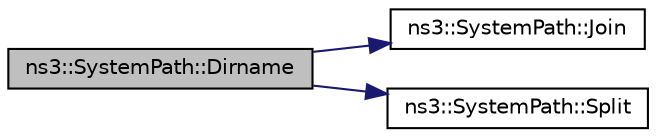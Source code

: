 digraph "ns3::SystemPath::Dirname"
{
 // LATEX_PDF_SIZE
  edge [fontname="Helvetica",fontsize="10",labelfontname="Helvetica",labelfontsize="10"];
  node [fontname="Helvetica",fontsize="10",shape=record];
  rankdir="LR";
  Node1 [label="ns3::SystemPath::Dirname",height=0.2,width=0.4,color="black", fillcolor="grey75", style="filled", fontcolor="black",tooltip="Get the directory path for a file."];
  Node1 -> Node2 [color="midnightblue",fontsize="10",style="solid",fontname="Helvetica"];
  Node2 [label="ns3::SystemPath::Join",height=0.2,width=0.4,color="black", fillcolor="white", style="filled",URL="$group__systempath.html#gab3212957e6b4f873ece3c6b8ed746d72",tooltip="Join a list of file system path directories into a single file system path."];
  Node1 -> Node3 [color="midnightblue",fontsize="10",style="solid",fontname="Helvetica"];
  Node3 [label="ns3::SystemPath::Split",height=0.2,width=0.4,color="black", fillcolor="white", style="filled",URL="$group__systempath.html#ga523072e05da63b63113d1bea840edf1a",tooltip="Split a file system path into directories according to the local path separator."];
}
